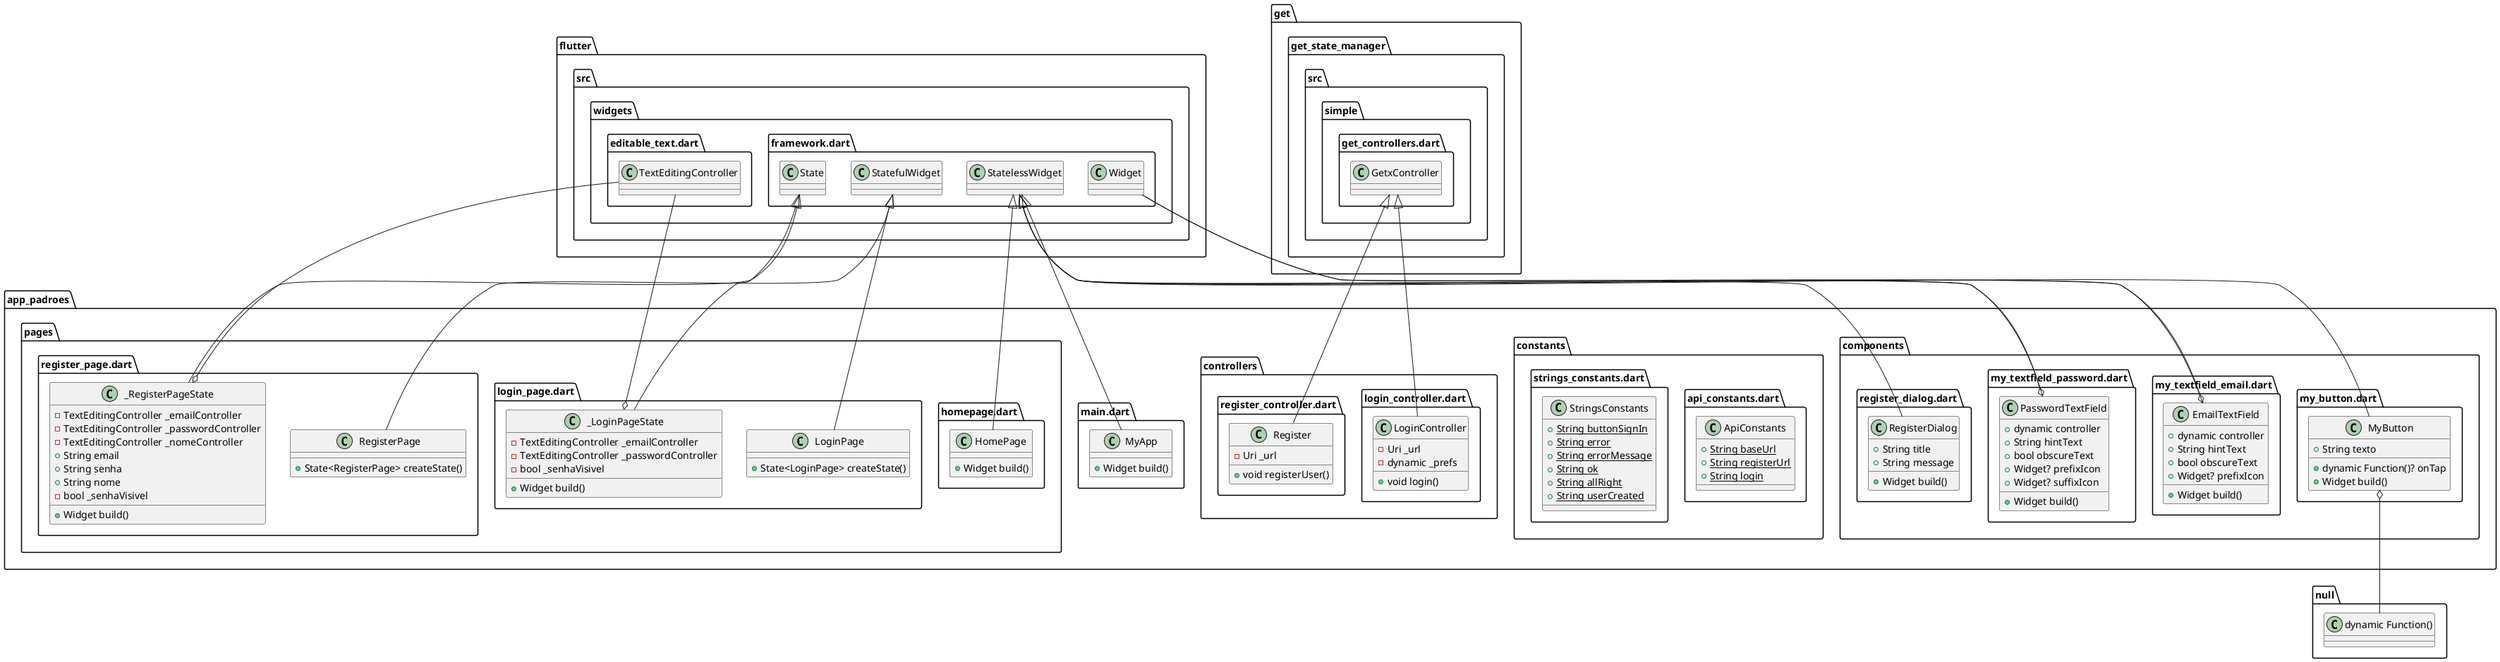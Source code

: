 @startuml
set namespaceSeparator ::

class "app_padroes::components::my_button.dart::MyButton" {
  +dynamic Function()? onTap
  +String texto
  +Widget build()
}

"app_padroes::components::my_button.dart::MyButton" o-- "null::dynamic Function()"
"flutter::src::widgets::framework.dart::StatelessWidget" <|-- "app_padroes::components::my_button.dart::MyButton"

class "app_padroes::components::my_textfield_email.dart::EmailTextField" {
  +dynamic controller
  +String hintText
  +bool obscureText
  +Widget? prefixIcon
  +Widget build()
}

"app_padroes::components::my_textfield_email.dart::EmailTextField" o-- "flutter::src::widgets::framework.dart::Widget"
"flutter::src::widgets::framework.dart::StatelessWidget" <|-- "app_padroes::components::my_textfield_email.dart::EmailTextField"

class "app_padroes::components::my_textfield_password.dart::PasswordTextField" {
  +dynamic controller
  +String hintText
  +bool obscureText
  +Widget? prefixIcon
  +Widget? suffixIcon
  +Widget build()
}

"app_padroes::components::my_textfield_password.dart::PasswordTextField" o-- "flutter::src::widgets::framework.dart::Widget"
"flutter::src::widgets::framework.dart::StatelessWidget" <|-- "app_padroes::components::my_textfield_password.dart::PasswordTextField"

class "app_padroes::components::register_dialog.dart::RegisterDialog" {
  +String title
  +String message
  +Widget build()
}

"flutter::src::widgets::framework.dart::StatelessWidget" <|-- "app_padroes::components::register_dialog.dart::RegisterDialog"

class "app_padroes::constants::api_constants.dart::ApiConstants" {
  {static} +String baseUrl
  {static} +String registerUrl
  {static} +String login
}

class "app_padroes::constants::strings_constants.dart::StringsConstants" {
  {static} +String buttonSignIn
  {static} +String error
  {static} +String errorMessage
  {static} +String ok
  {static} +String allRight
  {static} +String userCreated
}

class "app_padroes::controllers::login_controller.dart::LoginController" {
  -Uri _url
  -dynamic _prefs
  +void login()
}

"get::get_state_manager::src::simple::get_controllers.dart::GetxController" <|-- "app_padroes::controllers::login_controller.dart::LoginController"

class "app_padroes::controllers::register_controller.dart::Register" {
  -Uri _url
  +void registerUser()
}

"get::get_state_manager::src::simple::get_controllers.dart::GetxController" <|-- "app_padroes::controllers::register_controller.dart::Register"

class "app_padroes::main.dart::MyApp" {
  +Widget build()
}

"flutter::src::widgets::framework.dart::StatelessWidget" <|-- "app_padroes::main.dart::MyApp"

class "app_padroes::pages::homepage.dart::HomePage" {
  +Widget build()
}

"flutter::src::widgets::framework.dart::StatelessWidget" <|-- "app_padroes::pages::homepage.dart::HomePage"

class "app_padroes::pages::login_page.dart::LoginPage" {
  +State<LoginPage> createState()
}

"flutter::src::widgets::framework.dart::StatefulWidget" <|-- "app_padroes::pages::login_page.dart::LoginPage"

class "app_padroes::pages::login_page.dart::_LoginPageState" {
  -TextEditingController _emailController
  -TextEditingController _passwordController
  -bool _senhaVisivel
  +Widget build()
}

"app_padroes::pages::login_page.dart::_LoginPageState" o-- "flutter::src::widgets::editable_text.dart::TextEditingController"
"flutter::src::widgets::framework.dart::State" <|-- "app_padroes::pages::login_page.dart::_LoginPageState"

class "app_padroes::pages::register_page.dart::RegisterPage" {
  +State<RegisterPage> createState()
}

"flutter::src::widgets::framework.dart::StatefulWidget" <|-- "app_padroes::pages::register_page.dart::RegisterPage"

class "app_padroes::pages::register_page.dart::_RegisterPageState" {
  -TextEditingController _emailController
  -TextEditingController _passwordController
  -TextEditingController _nomeController
  +String email
  +String senha
  +String nome
  -bool _senhaVisivel
  +Widget build()
}

"app_padroes::pages::register_page.dart::_RegisterPageState" o-- "flutter::src::widgets::editable_text.dart::TextEditingController"
"flutter::src::widgets::framework.dart::State" <|-- "app_padroes::pages::register_page.dart::_RegisterPageState"


@enduml